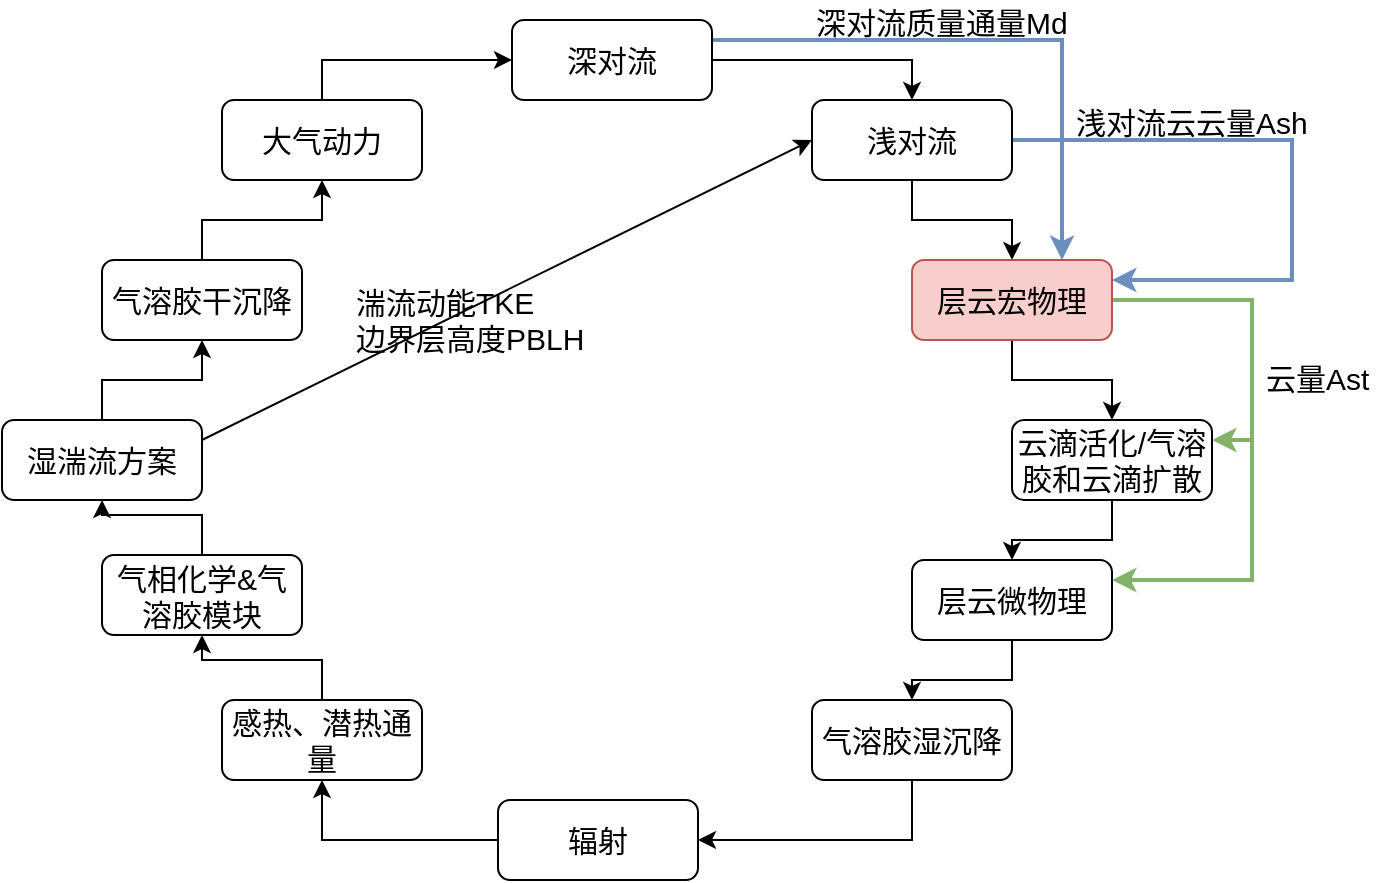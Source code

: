 <mxfile version="10.7.4" type="github"><diagram id="dGJZOmv-OzdqUiLhhSmN" name="ÃÂ§ÃÂ¬ÃÂ¬ 1 ÃÂ©ÃÂ¡ÃÂµ"><mxGraphModel dx="1341" dy="773" grid="1" gridSize="10" guides="1" tooltips="1" connect="1" arrows="1" fold="1" page="1" pageScale="1" pageWidth="827" pageHeight="1169" math="0" shadow="0"><root><mxCell id="0"/><mxCell id="1" parent="0"/><mxCell id="0e2e8dGkKydxh5rtP2aD-10" style="edgeStyle=orthogonalEdgeStyle;rounded=0;orthogonalLoop=1;jettySize=auto;html=1;exitX=1;exitY=0.5;exitDx=0;exitDy=0;entryX=0.5;entryY=0;entryDx=0;entryDy=0;fontSize=15;" parent="1" source="zAjcwgXoL5q6DDjvD8MH-1" target="zAjcwgXoL5q6DDjvD8MH-2" edge="1"><mxGeometry relative="1" as="geometry"/></mxCell><mxCell id="0e2e8dGkKydxh5rtP2aD-28" style="edgeStyle=orthogonalEdgeStyle;rounded=0;orthogonalLoop=1;jettySize=auto;html=1;exitX=1;exitY=0.25;exitDx=0;exitDy=0;entryX=0.75;entryY=0;entryDx=0;entryDy=0;strokeWidth=2;fillColor=#dae8fc;strokeColor=#6c8ebf;fontSize=15;" parent="1" source="zAjcwgXoL5q6DDjvD8MH-1" target="zAjcwgXoL5q6DDjvD8MH-3" edge="1"><mxGeometry relative="1" as="geometry"/></mxCell><mxCell id="zAjcwgXoL5q6DDjvD8MH-1" value="深对流" style="rounded=1;whiteSpace=wrap;html=1;fontSize=15;" parent="1" vertex="1"><mxGeometry x="320" y="80" width="100" height="40" as="geometry"/></mxCell><mxCell id="0e2e8dGkKydxh5rtP2aD-11" style="edgeStyle=orthogonalEdgeStyle;rounded=0;orthogonalLoop=1;jettySize=auto;html=1;entryX=0.5;entryY=0;entryDx=0;entryDy=0;fontSize=15;" parent="1" source="zAjcwgXoL5q6DDjvD8MH-2" target="zAjcwgXoL5q6DDjvD8MH-3" edge="1"><mxGeometry relative="1" as="geometry"/></mxCell><mxCell id="0e2e8dGkKydxh5rtP2aD-32" style="edgeStyle=orthogonalEdgeStyle;rounded=0;orthogonalLoop=1;jettySize=auto;html=1;exitX=1;exitY=0.5;exitDx=0;exitDy=0;entryX=1;entryY=0.25;entryDx=0;entryDy=0;strokeWidth=2;fillColor=#dae8fc;strokeColor=#6c8ebf;fontSize=15;" parent="1" source="zAjcwgXoL5q6DDjvD8MH-2" target="zAjcwgXoL5q6DDjvD8MH-3" edge="1"><mxGeometry relative="1" as="geometry"><Array as="points"><mxPoint x="710" y="140"/><mxPoint x="710" y="210"/></Array></mxGeometry></mxCell><mxCell id="zAjcwgXoL5q6DDjvD8MH-2" value="浅对流" style="rounded=1;whiteSpace=wrap;html=1;fontSize=15;" parent="1" vertex="1"><mxGeometry x="470" y="120" width="100" height="40" as="geometry"/></mxCell><mxCell id="0e2e8dGkKydxh5rtP2aD-12" style="edgeStyle=orthogonalEdgeStyle;rounded=0;orthogonalLoop=1;jettySize=auto;html=1;exitX=0.5;exitY=1;exitDx=0;exitDy=0;entryX=0.5;entryY=0;entryDx=0;entryDy=0;fontSize=15;" parent="1" source="zAjcwgXoL5q6DDjvD8MH-3" target="zAjcwgXoL5q6DDjvD8MH-4" edge="1"><mxGeometry relative="1" as="geometry"/></mxCell><mxCell id="0e2e8dGkKydxh5rtP2aD-35" style="edgeStyle=orthogonalEdgeStyle;rounded=0;orthogonalLoop=1;jettySize=auto;html=1;exitX=1;exitY=0.5;exitDx=0;exitDy=0;entryX=1;entryY=0.25;entryDx=0;entryDy=0;strokeWidth=2;fillColor=#d5e8d4;strokeColor=#82b366;fontSize=15;" parent="1" source="zAjcwgXoL5q6DDjvD8MH-3" target="zAjcwgXoL5q6DDjvD8MH-4" edge="1"><mxGeometry relative="1" as="geometry"/></mxCell><mxCell id="0e2e8dGkKydxh5rtP2aD-37" style="edgeStyle=orthogonalEdgeStyle;rounded=0;orthogonalLoop=1;jettySize=auto;html=1;exitX=1;exitY=0.5;exitDx=0;exitDy=0;entryX=1;entryY=0.25;entryDx=0;entryDy=0;strokeWidth=2;fillColor=#d5e8d4;strokeColor=#82b366;fontSize=15;" parent="1" source="zAjcwgXoL5q6DDjvD8MH-3" target="zAjcwgXoL5q6DDjvD8MH-5" edge="1"><mxGeometry relative="1" as="geometry"><Array as="points"><mxPoint x="690" y="220"/><mxPoint x="690" y="360"/></Array></mxGeometry></mxCell><mxCell id="zAjcwgXoL5q6DDjvD8MH-3" value="层云宏物理" style="rounded=1;whiteSpace=wrap;html=1;fillColor=#f8cecc;strokeColor=#b85450;fontSize=15;" parent="1" vertex="1"><mxGeometry x="520" y="200" width="100" height="40" as="geometry"/></mxCell><mxCell id="0e2e8dGkKydxh5rtP2aD-13" style="edgeStyle=orthogonalEdgeStyle;rounded=0;orthogonalLoop=1;jettySize=auto;html=1;exitX=0.5;exitY=1;exitDx=0;exitDy=0;entryX=0.5;entryY=0;entryDx=0;entryDy=0;fontSize=15;" parent="1" source="zAjcwgXoL5q6DDjvD8MH-4" target="zAjcwgXoL5q6DDjvD8MH-5" edge="1"><mxGeometry relative="1" as="geometry"/></mxCell><mxCell id="zAjcwgXoL5q6DDjvD8MH-4" value="云滴活化/气溶胶和云滴扩散" style="rounded=1;whiteSpace=wrap;html=1;fontSize=15;" parent="1" vertex="1"><mxGeometry x="570" y="280" width="100" height="40" as="geometry"/></mxCell><mxCell id="0e2e8dGkKydxh5rtP2aD-14" style="edgeStyle=orthogonalEdgeStyle;rounded=0;orthogonalLoop=1;jettySize=auto;html=1;exitX=0.5;exitY=1;exitDx=0;exitDy=0;entryX=0.5;entryY=0;entryDx=0;entryDy=0;fontSize=15;" parent="1" source="zAjcwgXoL5q6DDjvD8MH-5" target="zAjcwgXoL5q6DDjvD8MH-6" edge="1"><mxGeometry relative="1" as="geometry"/></mxCell><mxCell id="zAjcwgXoL5q6DDjvD8MH-5" value="层云微物理" style="rounded=1;whiteSpace=wrap;html=1;fontSize=15;" parent="1" vertex="1"><mxGeometry x="520" y="350" width="100" height="40" as="geometry"/></mxCell><mxCell id="0e2e8dGkKydxh5rtP2aD-16" style="edgeStyle=orthogonalEdgeStyle;rounded=0;orthogonalLoop=1;jettySize=auto;html=1;exitX=0.5;exitY=1;exitDx=0;exitDy=0;entryX=1;entryY=0.5;entryDx=0;entryDy=0;fontSize=15;" parent="1" source="zAjcwgXoL5q6DDjvD8MH-6" target="0e2e8dGkKydxh5rtP2aD-3" edge="1"><mxGeometry relative="1" as="geometry"/></mxCell><mxCell id="zAjcwgXoL5q6DDjvD8MH-6" value="气溶胶湿沉降" style="rounded=1;whiteSpace=wrap;html=1;fontSize=15;" parent="1" vertex="1"><mxGeometry x="470" y="420" width="100" height="40" as="geometry"/></mxCell><mxCell id="0e2e8dGkKydxh5rtP2aD-17" style="edgeStyle=orthogonalEdgeStyle;rounded=0;orthogonalLoop=1;jettySize=auto;html=1;entryX=0.5;entryY=1;entryDx=0;entryDy=0;fontSize=15;" parent="1" source="0e2e8dGkKydxh5rtP2aD-3" target="0e2e8dGkKydxh5rtP2aD-4" edge="1"><mxGeometry relative="1" as="geometry"/></mxCell><mxCell id="0e2e8dGkKydxh5rtP2aD-3" value="辐射" style="rounded=1;whiteSpace=wrap;html=1;fontSize=15;" parent="1" vertex="1"><mxGeometry x="313" y="470" width="100" height="40" as="geometry"/></mxCell><mxCell id="0e2e8dGkKydxh5rtP2aD-18" style="edgeStyle=orthogonalEdgeStyle;rounded=0;orthogonalLoop=1;jettySize=auto;html=1;exitX=0.5;exitY=0;exitDx=0;exitDy=0;entryX=0.5;entryY=1;entryDx=0;entryDy=0;fontSize=15;" parent="1" source="0e2e8dGkKydxh5rtP2aD-4" target="0e2e8dGkKydxh5rtP2aD-5" edge="1"><mxGeometry relative="1" as="geometry"/></mxCell><mxCell id="0e2e8dGkKydxh5rtP2aD-4" value="感热、潜热通量" style="rounded=1;whiteSpace=wrap;html=1;fontSize=15;" parent="1" vertex="1"><mxGeometry x="175" y="420" width="100" height="40" as="geometry"/></mxCell><mxCell id="0e2e8dGkKydxh5rtP2aD-19" style="edgeStyle=orthogonalEdgeStyle;rounded=0;orthogonalLoop=1;jettySize=auto;html=1;exitX=0.5;exitY=0;exitDx=0;exitDy=0;entryX=0.5;entryY=1;entryDx=0;entryDy=0;fontSize=15;" parent="1" source="0e2e8dGkKydxh5rtP2aD-5" target="0e2e8dGkKydxh5rtP2aD-7" edge="1"><mxGeometry relative="1" as="geometry"/></mxCell><mxCell id="0e2e8dGkKydxh5rtP2aD-5" value="气相化学&amp;amp;气溶胶模块" style="rounded=1;whiteSpace=wrap;html=1;fontSize=15;" parent="1" vertex="1"><mxGeometry x="115" y="347.5" width="100" height="40" as="geometry"/></mxCell><mxCell id="0e2e8dGkKydxh5rtP2aD-20" style="edgeStyle=orthogonalEdgeStyle;rounded=0;orthogonalLoop=1;jettySize=auto;html=1;exitX=0.5;exitY=0;exitDx=0;exitDy=0;entryX=0.5;entryY=1;entryDx=0;entryDy=0;fontSize=15;" parent="1" source="0e2e8dGkKydxh5rtP2aD-7" target="0e2e8dGkKydxh5rtP2aD-8" edge="1"><mxGeometry relative="1" as="geometry"/></mxCell><mxCell id="0e2e8dGkKydxh5rtP2aD-25" style="rounded=0;orthogonalLoop=1;jettySize=auto;html=1;exitX=1;exitY=0.25;exitDx=0;exitDy=0;entryX=0;entryY=0.5;entryDx=0;entryDy=0;fontSize=15;" parent="1" source="0e2e8dGkKydxh5rtP2aD-7" target="zAjcwgXoL5q6DDjvD8MH-2" edge="1"><mxGeometry relative="1" as="geometry"/></mxCell><mxCell id="0e2e8dGkKydxh5rtP2aD-7" value="湿湍流方案" style="rounded=1;whiteSpace=wrap;html=1;fontSize=15;" parent="1" vertex="1"><mxGeometry x="65" y="280" width="100" height="40" as="geometry"/></mxCell><mxCell id="0e2e8dGkKydxh5rtP2aD-21" style="edgeStyle=orthogonalEdgeStyle;rounded=0;orthogonalLoop=1;jettySize=auto;html=1;exitX=0.5;exitY=0;exitDx=0;exitDy=0;entryX=0.5;entryY=1;entryDx=0;entryDy=0;fontSize=15;" parent="1" source="0e2e8dGkKydxh5rtP2aD-8" target="0e2e8dGkKydxh5rtP2aD-9" edge="1"><mxGeometry relative="1" as="geometry"/></mxCell><mxCell id="0e2e8dGkKydxh5rtP2aD-8" value="气溶胶干沉降" style="rounded=1;whiteSpace=wrap;html=1;fontSize=15;" parent="1" vertex="1"><mxGeometry x="115" y="200" width="100" height="40" as="geometry"/></mxCell><mxCell id="0e2e8dGkKydxh5rtP2aD-22" style="edgeStyle=orthogonalEdgeStyle;rounded=0;orthogonalLoop=1;jettySize=auto;html=1;exitX=0.5;exitY=0;exitDx=0;exitDy=0;entryX=0;entryY=0.5;entryDx=0;entryDy=0;fontSize=15;" parent="1" source="0e2e8dGkKydxh5rtP2aD-9" target="zAjcwgXoL5q6DDjvD8MH-1" edge="1"><mxGeometry relative="1" as="geometry"/></mxCell><mxCell id="0e2e8dGkKydxh5rtP2aD-9" value="大气动力" style="rounded=1;whiteSpace=wrap;html=1;fontSize=15;" parent="1" vertex="1"><mxGeometry x="175" y="120" width="100" height="40" as="geometry"/></mxCell><mxCell id="0e2e8dGkKydxh5rtP2aD-26" value="湍流动能TKE&lt;br style=&quot;font-size: 15px;&quot;&gt;边界层高度PBLH&lt;br style=&quot;font-size: 15px;&quot;&gt;" style="text;html=1;resizable=0;points=[];autosize=1;align=left;verticalAlign=top;spacingTop=-4;fontSize=15;" parent="1" vertex="1"><mxGeometry x="240" y="210" width="110" height="30" as="geometry"/></mxCell><mxCell id="0e2e8dGkKydxh5rtP2aD-29" value="深对流质量通量Md" style="text;html=1;resizable=0;points=[];autosize=1;align=left;verticalAlign=top;spacingTop=-4;fontSize=15;" parent="1" vertex="1"><mxGeometry x="470" y="70" width="120" height="20" as="geometry"/></mxCell><mxCell id="0e2e8dGkKydxh5rtP2aD-31" value="浅对流云云量Ash" style="text;html=1;resizable=0;points=[];autosize=1;align=left;verticalAlign=top;spacingTop=-4;fontSize=15;" parent="1" vertex="1"><mxGeometry x="600" y="120" width="110" height="20" as="geometry"/></mxCell><mxCell id="0e2e8dGkKydxh5rtP2aD-38" value="云量Ast" style="text;html=1;resizable=0;points=[];autosize=1;align=left;verticalAlign=top;spacingTop=-4;fontSize=15;" parent="1" vertex="1"><mxGeometry x="695" y="248" width="60" height="20" as="geometry"/></mxCell></root></mxGraphModel></diagram></mxfile>